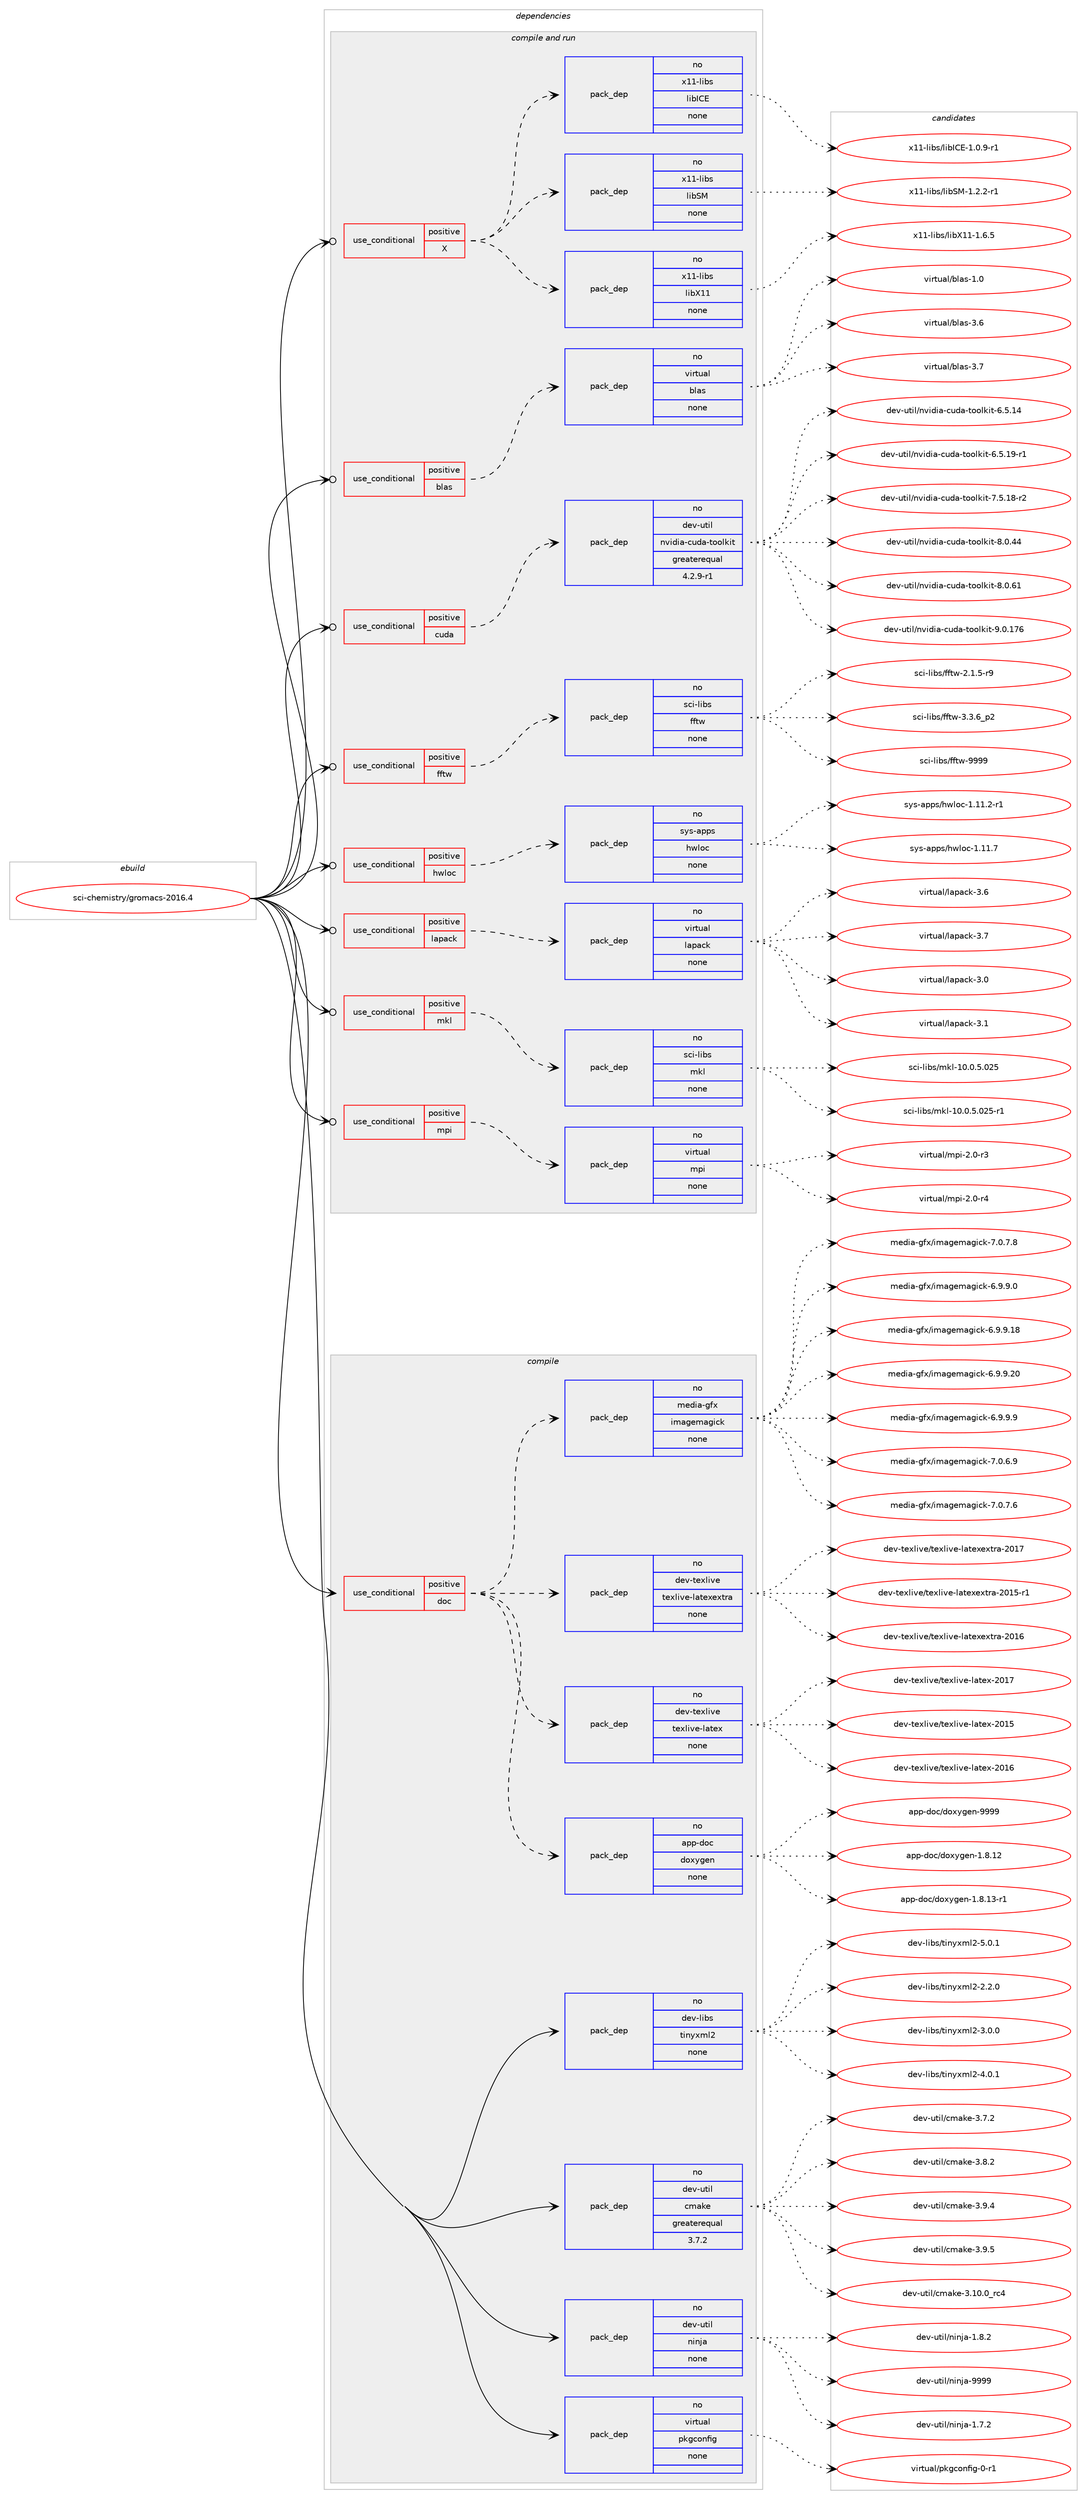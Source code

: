 digraph prolog {

# *************
# Graph options
# *************

newrank=true;
concentrate=true;
compound=true;
graph [rankdir=LR,fontname=Helvetica,fontsize=10,ranksep=1.5];#, ranksep=2.5, nodesep=0.2];
edge  [arrowhead=vee];
node  [fontname=Helvetica,fontsize=10];

# **********
# The ebuild
# **********

subgraph cluster_leftcol {
color=gray;
rank=same;
label=<<i>ebuild</i>>;
id [label="sci-chemistry/gromacs-2016.4", color=red, width=4, href="../sci-chemistry/gromacs-2016.4.svg"];
}

# ****************
# The dependencies
# ****************

subgraph cluster_midcol {
color=gray;
label=<<i>dependencies</i>>;
subgraph cluster_compile {
fillcolor="#eeeeee";
style=filled;
label=<<i>compile</i>>;
subgraph cond109578 {
dependency446273 [label=<<TABLE BORDER="0" CELLBORDER="1" CELLSPACING="0" CELLPADDING="4"><TR><TD ROWSPAN="3" CELLPADDING="10">use_conditional</TD></TR><TR><TD>positive</TD></TR><TR><TD>doc</TD></TR></TABLE>>, shape=none, color=red];
subgraph pack328934 {
dependency446274 [label=<<TABLE BORDER="0" CELLBORDER="1" CELLSPACING="0" CELLPADDING="4" WIDTH="220"><TR><TD ROWSPAN="6" CELLPADDING="30">pack_dep</TD></TR><TR><TD WIDTH="110">no</TD></TR><TR><TD>app-doc</TD></TR><TR><TD>doxygen</TD></TR><TR><TD>none</TD></TR><TR><TD></TD></TR></TABLE>>, shape=none, color=blue];
}
dependency446273:e -> dependency446274:w [weight=20,style="dashed",arrowhead="vee"];
subgraph pack328935 {
dependency446275 [label=<<TABLE BORDER="0" CELLBORDER="1" CELLSPACING="0" CELLPADDING="4" WIDTH="220"><TR><TD ROWSPAN="6" CELLPADDING="30">pack_dep</TD></TR><TR><TD WIDTH="110">no</TD></TR><TR><TD>dev-texlive</TD></TR><TR><TD>texlive-latex</TD></TR><TR><TD>none</TD></TR><TR><TD></TD></TR></TABLE>>, shape=none, color=blue];
}
dependency446273:e -> dependency446275:w [weight=20,style="dashed",arrowhead="vee"];
subgraph pack328936 {
dependency446276 [label=<<TABLE BORDER="0" CELLBORDER="1" CELLSPACING="0" CELLPADDING="4" WIDTH="220"><TR><TD ROWSPAN="6" CELLPADDING="30">pack_dep</TD></TR><TR><TD WIDTH="110">no</TD></TR><TR><TD>dev-texlive</TD></TR><TR><TD>texlive-latexextra</TD></TR><TR><TD>none</TD></TR><TR><TD></TD></TR></TABLE>>, shape=none, color=blue];
}
dependency446273:e -> dependency446276:w [weight=20,style="dashed",arrowhead="vee"];
subgraph pack328937 {
dependency446277 [label=<<TABLE BORDER="0" CELLBORDER="1" CELLSPACING="0" CELLPADDING="4" WIDTH="220"><TR><TD ROWSPAN="6" CELLPADDING="30">pack_dep</TD></TR><TR><TD WIDTH="110">no</TD></TR><TR><TD>media-gfx</TD></TR><TR><TD>imagemagick</TD></TR><TR><TD>none</TD></TR><TR><TD></TD></TR></TABLE>>, shape=none, color=blue];
}
dependency446273:e -> dependency446277:w [weight=20,style="dashed",arrowhead="vee"];
}
id:e -> dependency446273:w [weight=20,style="solid",arrowhead="vee"];
subgraph pack328938 {
dependency446278 [label=<<TABLE BORDER="0" CELLBORDER="1" CELLSPACING="0" CELLPADDING="4" WIDTH="220"><TR><TD ROWSPAN="6" CELLPADDING="30">pack_dep</TD></TR><TR><TD WIDTH="110">no</TD></TR><TR><TD>dev-libs</TD></TR><TR><TD>tinyxml2</TD></TR><TR><TD>none</TD></TR><TR><TD></TD></TR></TABLE>>, shape=none, color=blue];
}
id:e -> dependency446278:w [weight=20,style="solid",arrowhead="vee"];
subgraph pack328939 {
dependency446279 [label=<<TABLE BORDER="0" CELLBORDER="1" CELLSPACING="0" CELLPADDING="4" WIDTH="220"><TR><TD ROWSPAN="6" CELLPADDING="30">pack_dep</TD></TR><TR><TD WIDTH="110">no</TD></TR><TR><TD>dev-util</TD></TR><TR><TD>cmake</TD></TR><TR><TD>greaterequal</TD></TR><TR><TD>3.7.2</TD></TR></TABLE>>, shape=none, color=blue];
}
id:e -> dependency446279:w [weight=20,style="solid",arrowhead="vee"];
subgraph pack328940 {
dependency446280 [label=<<TABLE BORDER="0" CELLBORDER="1" CELLSPACING="0" CELLPADDING="4" WIDTH="220"><TR><TD ROWSPAN="6" CELLPADDING="30">pack_dep</TD></TR><TR><TD WIDTH="110">no</TD></TR><TR><TD>dev-util</TD></TR><TR><TD>ninja</TD></TR><TR><TD>none</TD></TR><TR><TD></TD></TR></TABLE>>, shape=none, color=blue];
}
id:e -> dependency446280:w [weight=20,style="solid",arrowhead="vee"];
subgraph pack328941 {
dependency446281 [label=<<TABLE BORDER="0" CELLBORDER="1" CELLSPACING="0" CELLPADDING="4" WIDTH="220"><TR><TD ROWSPAN="6" CELLPADDING="30">pack_dep</TD></TR><TR><TD WIDTH="110">no</TD></TR><TR><TD>virtual</TD></TR><TR><TD>pkgconfig</TD></TR><TR><TD>none</TD></TR><TR><TD></TD></TR></TABLE>>, shape=none, color=blue];
}
id:e -> dependency446281:w [weight=20,style="solid",arrowhead="vee"];
}
subgraph cluster_compileandrun {
fillcolor="#eeeeee";
style=filled;
label=<<i>compile and run</i>>;
subgraph cond109579 {
dependency446282 [label=<<TABLE BORDER="0" CELLBORDER="1" CELLSPACING="0" CELLPADDING="4"><TR><TD ROWSPAN="3" CELLPADDING="10">use_conditional</TD></TR><TR><TD>positive</TD></TR><TR><TD>X</TD></TR></TABLE>>, shape=none, color=red];
subgraph pack328942 {
dependency446283 [label=<<TABLE BORDER="0" CELLBORDER="1" CELLSPACING="0" CELLPADDING="4" WIDTH="220"><TR><TD ROWSPAN="6" CELLPADDING="30">pack_dep</TD></TR><TR><TD WIDTH="110">no</TD></TR><TR><TD>x11-libs</TD></TR><TR><TD>libX11</TD></TR><TR><TD>none</TD></TR><TR><TD></TD></TR></TABLE>>, shape=none, color=blue];
}
dependency446282:e -> dependency446283:w [weight=20,style="dashed",arrowhead="vee"];
subgraph pack328943 {
dependency446284 [label=<<TABLE BORDER="0" CELLBORDER="1" CELLSPACING="0" CELLPADDING="4" WIDTH="220"><TR><TD ROWSPAN="6" CELLPADDING="30">pack_dep</TD></TR><TR><TD WIDTH="110">no</TD></TR><TR><TD>x11-libs</TD></TR><TR><TD>libSM</TD></TR><TR><TD>none</TD></TR><TR><TD></TD></TR></TABLE>>, shape=none, color=blue];
}
dependency446282:e -> dependency446284:w [weight=20,style="dashed",arrowhead="vee"];
subgraph pack328944 {
dependency446285 [label=<<TABLE BORDER="0" CELLBORDER="1" CELLSPACING="0" CELLPADDING="4" WIDTH="220"><TR><TD ROWSPAN="6" CELLPADDING="30">pack_dep</TD></TR><TR><TD WIDTH="110">no</TD></TR><TR><TD>x11-libs</TD></TR><TR><TD>libICE</TD></TR><TR><TD>none</TD></TR><TR><TD></TD></TR></TABLE>>, shape=none, color=blue];
}
dependency446282:e -> dependency446285:w [weight=20,style="dashed",arrowhead="vee"];
}
id:e -> dependency446282:w [weight=20,style="solid",arrowhead="odotvee"];
subgraph cond109580 {
dependency446286 [label=<<TABLE BORDER="0" CELLBORDER="1" CELLSPACING="0" CELLPADDING="4"><TR><TD ROWSPAN="3" CELLPADDING="10">use_conditional</TD></TR><TR><TD>positive</TD></TR><TR><TD>blas</TD></TR></TABLE>>, shape=none, color=red];
subgraph pack328945 {
dependency446287 [label=<<TABLE BORDER="0" CELLBORDER="1" CELLSPACING="0" CELLPADDING="4" WIDTH="220"><TR><TD ROWSPAN="6" CELLPADDING="30">pack_dep</TD></TR><TR><TD WIDTH="110">no</TD></TR><TR><TD>virtual</TD></TR><TR><TD>blas</TD></TR><TR><TD>none</TD></TR><TR><TD></TD></TR></TABLE>>, shape=none, color=blue];
}
dependency446286:e -> dependency446287:w [weight=20,style="dashed",arrowhead="vee"];
}
id:e -> dependency446286:w [weight=20,style="solid",arrowhead="odotvee"];
subgraph cond109581 {
dependency446288 [label=<<TABLE BORDER="0" CELLBORDER="1" CELLSPACING="0" CELLPADDING="4"><TR><TD ROWSPAN="3" CELLPADDING="10">use_conditional</TD></TR><TR><TD>positive</TD></TR><TR><TD>cuda</TD></TR></TABLE>>, shape=none, color=red];
subgraph pack328946 {
dependency446289 [label=<<TABLE BORDER="0" CELLBORDER="1" CELLSPACING="0" CELLPADDING="4" WIDTH="220"><TR><TD ROWSPAN="6" CELLPADDING="30">pack_dep</TD></TR><TR><TD WIDTH="110">no</TD></TR><TR><TD>dev-util</TD></TR><TR><TD>nvidia-cuda-toolkit</TD></TR><TR><TD>greaterequal</TD></TR><TR><TD>4.2.9-r1</TD></TR></TABLE>>, shape=none, color=blue];
}
dependency446288:e -> dependency446289:w [weight=20,style="dashed",arrowhead="vee"];
}
id:e -> dependency446288:w [weight=20,style="solid",arrowhead="odotvee"];
subgraph cond109582 {
dependency446290 [label=<<TABLE BORDER="0" CELLBORDER="1" CELLSPACING="0" CELLPADDING="4"><TR><TD ROWSPAN="3" CELLPADDING="10">use_conditional</TD></TR><TR><TD>positive</TD></TR><TR><TD>fftw</TD></TR></TABLE>>, shape=none, color=red];
subgraph pack328947 {
dependency446291 [label=<<TABLE BORDER="0" CELLBORDER="1" CELLSPACING="0" CELLPADDING="4" WIDTH="220"><TR><TD ROWSPAN="6" CELLPADDING="30">pack_dep</TD></TR><TR><TD WIDTH="110">no</TD></TR><TR><TD>sci-libs</TD></TR><TR><TD>fftw</TD></TR><TR><TD>none</TD></TR><TR><TD></TD></TR></TABLE>>, shape=none, color=blue];
}
dependency446290:e -> dependency446291:w [weight=20,style="dashed",arrowhead="vee"];
}
id:e -> dependency446290:w [weight=20,style="solid",arrowhead="odotvee"];
subgraph cond109583 {
dependency446292 [label=<<TABLE BORDER="0" CELLBORDER="1" CELLSPACING="0" CELLPADDING="4"><TR><TD ROWSPAN="3" CELLPADDING="10">use_conditional</TD></TR><TR><TD>positive</TD></TR><TR><TD>hwloc</TD></TR></TABLE>>, shape=none, color=red];
subgraph pack328948 {
dependency446293 [label=<<TABLE BORDER="0" CELLBORDER="1" CELLSPACING="0" CELLPADDING="4" WIDTH="220"><TR><TD ROWSPAN="6" CELLPADDING="30">pack_dep</TD></TR><TR><TD WIDTH="110">no</TD></TR><TR><TD>sys-apps</TD></TR><TR><TD>hwloc</TD></TR><TR><TD>none</TD></TR><TR><TD></TD></TR></TABLE>>, shape=none, color=blue];
}
dependency446292:e -> dependency446293:w [weight=20,style="dashed",arrowhead="vee"];
}
id:e -> dependency446292:w [weight=20,style="solid",arrowhead="odotvee"];
subgraph cond109584 {
dependency446294 [label=<<TABLE BORDER="0" CELLBORDER="1" CELLSPACING="0" CELLPADDING="4"><TR><TD ROWSPAN="3" CELLPADDING="10">use_conditional</TD></TR><TR><TD>positive</TD></TR><TR><TD>lapack</TD></TR></TABLE>>, shape=none, color=red];
subgraph pack328949 {
dependency446295 [label=<<TABLE BORDER="0" CELLBORDER="1" CELLSPACING="0" CELLPADDING="4" WIDTH="220"><TR><TD ROWSPAN="6" CELLPADDING="30">pack_dep</TD></TR><TR><TD WIDTH="110">no</TD></TR><TR><TD>virtual</TD></TR><TR><TD>lapack</TD></TR><TR><TD>none</TD></TR><TR><TD></TD></TR></TABLE>>, shape=none, color=blue];
}
dependency446294:e -> dependency446295:w [weight=20,style="dashed",arrowhead="vee"];
}
id:e -> dependency446294:w [weight=20,style="solid",arrowhead="odotvee"];
subgraph cond109585 {
dependency446296 [label=<<TABLE BORDER="0" CELLBORDER="1" CELLSPACING="0" CELLPADDING="4"><TR><TD ROWSPAN="3" CELLPADDING="10">use_conditional</TD></TR><TR><TD>positive</TD></TR><TR><TD>mkl</TD></TR></TABLE>>, shape=none, color=red];
subgraph pack328950 {
dependency446297 [label=<<TABLE BORDER="0" CELLBORDER="1" CELLSPACING="0" CELLPADDING="4" WIDTH="220"><TR><TD ROWSPAN="6" CELLPADDING="30">pack_dep</TD></TR><TR><TD WIDTH="110">no</TD></TR><TR><TD>sci-libs</TD></TR><TR><TD>mkl</TD></TR><TR><TD>none</TD></TR><TR><TD></TD></TR></TABLE>>, shape=none, color=blue];
}
dependency446296:e -> dependency446297:w [weight=20,style="dashed",arrowhead="vee"];
}
id:e -> dependency446296:w [weight=20,style="solid",arrowhead="odotvee"];
subgraph cond109586 {
dependency446298 [label=<<TABLE BORDER="0" CELLBORDER="1" CELLSPACING="0" CELLPADDING="4"><TR><TD ROWSPAN="3" CELLPADDING="10">use_conditional</TD></TR><TR><TD>positive</TD></TR><TR><TD>mpi</TD></TR></TABLE>>, shape=none, color=red];
subgraph pack328951 {
dependency446299 [label=<<TABLE BORDER="0" CELLBORDER="1" CELLSPACING="0" CELLPADDING="4" WIDTH="220"><TR><TD ROWSPAN="6" CELLPADDING="30">pack_dep</TD></TR><TR><TD WIDTH="110">no</TD></TR><TR><TD>virtual</TD></TR><TR><TD>mpi</TD></TR><TR><TD>none</TD></TR><TR><TD></TD></TR></TABLE>>, shape=none, color=blue];
}
dependency446298:e -> dependency446299:w [weight=20,style="dashed",arrowhead="vee"];
}
id:e -> dependency446298:w [weight=20,style="solid",arrowhead="odotvee"];
}
subgraph cluster_run {
fillcolor="#eeeeee";
style=filled;
label=<<i>run</i>>;
}
}

# **************
# The candidates
# **************

subgraph cluster_choices {
rank=same;
color=gray;
label=<<i>candidates</i>>;

subgraph choice328934 {
color=black;
nodesep=1;
choice9711211245100111994710011112012110310111045494656464950 [label="app-doc/doxygen-1.8.12", color=red, width=4,href="../app-doc/doxygen-1.8.12.svg"];
choice97112112451001119947100111120121103101110454946564649514511449 [label="app-doc/doxygen-1.8.13-r1", color=red, width=4,href="../app-doc/doxygen-1.8.13-r1.svg"];
choice971121124510011199471001111201211031011104557575757 [label="app-doc/doxygen-9999", color=red, width=4,href="../app-doc/doxygen-9999.svg"];
dependency446274:e -> choice9711211245100111994710011112012110310111045494656464950:w [style=dotted,weight="100"];
dependency446274:e -> choice97112112451001119947100111120121103101110454946564649514511449:w [style=dotted,weight="100"];
dependency446274:e -> choice971121124510011199471001111201211031011104557575757:w [style=dotted,weight="100"];
}
subgraph choice328935 {
color=black;
nodesep=1;
choice100101118451161011201081051181014711610112010810511810145108971161011204550484953 [label="dev-texlive/texlive-latex-2015", color=red, width=4,href="../dev-texlive/texlive-latex-2015.svg"];
choice100101118451161011201081051181014711610112010810511810145108971161011204550484954 [label="dev-texlive/texlive-latex-2016", color=red, width=4,href="../dev-texlive/texlive-latex-2016.svg"];
choice100101118451161011201081051181014711610112010810511810145108971161011204550484955 [label="dev-texlive/texlive-latex-2017", color=red, width=4,href="../dev-texlive/texlive-latex-2017.svg"];
dependency446275:e -> choice100101118451161011201081051181014711610112010810511810145108971161011204550484953:w [style=dotted,weight="100"];
dependency446275:e -> choice100101118451161011201081051181014711610112010810511810145108971161011204550484954:w [style=dotted,weight="100"];
dependency446275:e -> choice100101118451161011201081051181014711610112010810511810145108971161011204550484955:w [style=dotted,weight="100"];
}
subgraph choice328936 {
color=black;
nodesep=1;
choice100101118451161011201081051181014711610112010810511810145108971161011201011201161149745504849534511449 [label="dev-texlive/texlive-latexextra-2015-r1", color=red, width=4,href="../dev-texlive/texlive-latexextra-2015-r1.svg"];
choice10010111845116101120108105118101471161011201081051181014510897116101120101120116114974550484954 [label="dev-texlive/texlive-latexextra-2016", color=red, width=4,href="../dev-texlive/texlive-latexextra-2016.svg"];
choice10010111845116101120108105118101471161011201081051181014510897116101120101120116114974550484955 [label="dev-texlive/texlive-latexextra-2017", color=red, width=4,href="../dev-texlive/texlive-latexextra-2017.svg"];
dependency446276:e -> choice100101118451161011201081051181014711610112010810511810145108971161011201011201161149745504849534511449:w [style=dotted,weight="100"];
dependency446276:e -> choice10010111845116101120108105118101471161011201081051181014510897116101120101120116114974550484954:w [style=dotted,weight="100"];
dependency446276:e -> choice10010111845116101120108105118101471161011201081051181014510897116101120101120116114974550484955:w [style=dotted,weight="100"];
}
subgraph choice328937 {
color=black;
nodesep=1;
choice1091011001059745103102120471051099710310110997103105991074554465746574648 [label="media-gfx/imagemagick-6.9.9.0", color=red, width=4,href="../media-gfx/imagemagick-6.9.9.0.svg"];
choice109101100105974510310212047105109971031011099710310599107455446574657464956 [label="media-gfx/imagemagick-6.9.9.18", color=red, width=4,href="../media-gfx/imagemagick-6.9.9.18.svg"];
choice109101100105974510310212047105109971031011099710310599107455446574657465048 [label="media-gfx/imagemagick-6.9.9.20", color=red, width=4,href="../media-gfx/imagemagick-6.9.9.20.svg"];
choice1091011001059745103102120471051099710310110997103105991074554465746574657 [label="media-gfx/imagemagick-6.9.9.9", color=red, width=4,href="../media-gfx/imagemagick-6.9.9.9.svg"];
choice1091011001059745103102120471051099710310110997103105991074555464846544657 [label="media-gfx/imagemagick-7.0.6.9", color=red, width=4,href="../media-gfx/imagemagick-7.0.6.9.svg"];
choice1091011001059745103102120471051099710310110997103105991074555464846554654 [label="media-gfx/imagemagick-7.0.7.6", color=red, width=4,href="../media-gfx/imagemagick-7.0.7.6.svg"];
choice1091011001059745103102120471051099710310110997103105991074555464846554656 [label="media-gfx/imagemagick-7.0.7.8", color=red, width=4,href="../media-gfx/imagemagick-7.0.7.8.svg"];
dependency446277:e -> choice1091011001059745103102120471051099710310110997103105991074554465746574648:w [style=dotted,weight="100"];
dependency446277:e -> choice109101100105974510310212047105109971031011099710310599107455446574657464956:w [style=dotted,weight="100"];
dependency446277:e -> choice109101100105974510310212047105109971031011099710310599107455446574657465048:w [style=dotted,weight="100"];
dependency446277:e -> choice1091011001059745103102120471051099710310110997103105991074554465746574657:w [style=dotted,weight="100"];
dependency446277:e -> choice1091011001059745103102120471051099710310110997103105991074555464846544657:w [style=dotted,weight="100"];
dependency446277:e -> choice1091011001059745103102120471051099710310110997103105991074555464846554654:w [style=dotted,weight="100"];
dependency446277:e -> choice1091011001059745103102120471051099710310110997103105991074555464846554656:w [style=dotted,weight="100"];
}
subgraph choice328938 {
color=black;
nodesep=1;
choice10010111845108105981154711610511012112010910850455046504648 [label="dev-libs/tinyxml2-2.2.0", color=red, width=4,href="../dev-libs/tinyxml2-2.2.0.svg"];
choice10010111845108105981154711610511012112010910850455146484648 [label="dev-libs/tinyxml2-3.0.0", color=red, width=4,href="../dev-libs/tinyxml2-3.0.0.svg"];
choice10010111845108105981154711610511012112010910850455246484649 [label="dev-libs/tinyxml2-4.0.1", color=red, width=4,href="../dev-libs/tinyxml2-4.0.1.svg"];
choice10010111845108105981154711610511012112010910850455346484649 [label="dev-libs/tinyxml2-5.0.1", color=red, width=4,href="../dev-libs/tinyxml2-5.0.1.svg"];
dependency446278:e -> choice10010111845108105981154711610511012112010910850455046504648:w [style=dotted,weight="100"];
dependency446278:e -> choice10010111845108105981154711610511012112010910850455146484648:w [style=dotted,weight="100"];
dependency446278:e -> choice10010111845108105981154711610511012112010910850455246484649:w [style=dotted,weight="100"];
dependency446278:e -> choice10010111845108105981154711610511012112010910850455346484649:w [style=dotted,weight="100"];
}
subgraph choice328939 {
color=black;
nodesep=1;
choice1001011184511711610510847991099710710145514649484648951149952 [label="dev-util/cmake-3.10.0_rc4", color=red, width=4,href="../dev-util/cmake-3.10.0_rc4.svg"];
choice10010111845117116105108479910997107101455146554650 [label="dev-util/cmake-3.7.2", color=red, width=4,href="../dev-util/cmake-3.7.2.svg"];
choice10010111845117116105108479910997107101455146564650 [label="dev-util/cmake-3.8.2", color=red, width=4,href="../dev-util/cmake-3.8.2.svg"];
choice10010111845117116105108479910997107101455146574652 [label="dev-util/cmake-3.9.4", color=red, width=4,href="../dev-util/cmake-3.9.4.svg"];
choice10010111845117116105108479910997107101455146574653 [label="dev-util/cmake-3.9.5", color=red, width=4,href="../dev-util/cmake-3.9.5.svg"];
dependency446279:e -> choice1001011184511711610510847991099710710145514649484648951149952:w [style=dotted,weight="100"];
dependency446279:e -> choice10010111845117116105108479910997107101455146554650:w [style=dotted,weight="100"];
dependency446279:e -> choice10010111845117116105108479910997107101455146564650:w [style=dotted,weight="100"];
dependency446279:e -> choice10010111845117116105108479910997107101455146574652:w [style=dotted,weight="100"];
dependency446279:e -> choice10010111845117116105108479910997107101455146574653:w [style=dotted,weight="100"];
}
subgraph choice328940 {
color=black;
nodesep=1;
choice100101118451171161051084711010511010697454946554650 [label="dev-util/ninja-1.7.2", color=red, width=4,href="../dev-util/ninja-1.7.2.svg"];
choice100101118451171161051084711010511010697454946564650 [label="dev-util/ninja-1.8.2", color=red, width=4,href="../dev-util/ninja-1.8.2.svg"];
choice1001011184511711610510847110105110106974557575757 [label="dev-util/ninja-9999", color=red, width=4,href="../dev-util/ninja-9999.svg"];
dependency446280:e -> choice100101118451171161051084711010511010697454946554650:w [style=dotted,weight="100"];
dependency446280:e -> choice100101118451171161051084711010511010697454946564650:w [style=dotted,weight="100"];
dependency446280:e -> choice1001011184511711610510847110105110106974557575757:w [style=dotted,weight="100"];
}
subgraph choice328941 {
color=black;
nodesep=1;
choice11810511411611797108471121071039911111010210510345484511449 [label="virtual/pkgconfig-0-r1", color=red, width=4,href="../virtual/pkgconfig-0-r1.svg"];
dependency446281:e -> choice11810511411611797108471121071039911111010210510345484511449:w [style=dotted,weight="100"];
}
subgraph choice328942 {
color=black;
nodesep=1;
choice120494945108105981154710810598884949454946544653 [label="x11-libs/libX11-1.6.5", color=red, width=4,href="../x11-libs/libX11-1.6.5.svg"];
dependency446283:e -> choice120494945108105981154710810598884949454946544653:w [style=dotted,weight="100"];
}
subgraph choice328943 {
color=black;
nodesep=1;
choice12049494510810598115471081059883774549465046504511449 [label="x11-libs/libSM-1.2.2-r1", color=red, width=4,href="../x11-libs/libSM-1.2.2-r1.svg"];
dependency446284:e -> choice12049494510810598115471081059883774549465046504511449:w [style=dotted,weight="100"];
}
subgraph choice328944 {
color=black;
nodesep=1;
choice1204949451081059811547108105987367694549464846574511449 [label="x11-libs/libICE-1.0.9-r1", color=red, width=4,href="../x11-libs/libICE-1.0.9-r1.svg"];
dependency446285:e -> choice1204949451081059811547108105987367694549464846574511449:w [style=dotted,weight="100"];
}
subgraph choice328945 {
color=black;
nodesep=1;
choice1181051141161179710847981089711545494648 [label="virtual/blas-1.0", color=red, width=4,href="../virtual/blas-1.0.svg"];
choice1181051141161179710847981089711545514654 [label="virtual/blas-3.6", color=red, width=4,href="../virtual/blas-3.6.svg"];
choice1181051141161179710847981089711545514655 [label="virtual/blas-3.7", color=red, width=4,href="../virtual/blas-3.7.svg"];
dependency446287:e -> choice1181051141161179710847981089711545494648:w [style=dotted,weight="100"];
dependency446287:e -> choice1181051141161179710847981089711545514654:w [style=dotted,weight="100"];
dependency446287:e -> choice1181051141161179710847981089711545514655:w [style=dotted,weight="100"];
}
subgraph choice328946 {
color=black;
nodesep=1;
choice1001011184511711610510847110118105100105974599117100974511611111110810710511645544653464952 [label="dev-util/nvidia-cuda-toolkit-6.5.14", color=red, width=4,href="../dev-util/nvidia-cuda-toolkit-6.5.14.svg"];
choice10010111845117116105108471101181051001059745991171009745116111111108107105116455446534649574511449 [label="dev-util/nvidia-cuda-toolkit-6.5.19-r1", color=red, width=4,href="../dev-util/nvidia-cuda-toolkit-6.5.19-r1.svg"];
choice10010111845117116105108471101181051001059745991171009745116111111108107105116455546534649564511450 [label="dev-util/nvidia-cuda-toolkit-7.5.18-r2", color=red, width=4,href="../dev-util/nvidia-cuda-toolkit-7.5.18-r2.svg"];
choice1001011184511711610510847110118105100105974599117100974511611111110810710511645564648465252 [label="dev-util/nvidia-cuda-toolkit-8.0.44", color=red, width=4,href="../dev-util/nvidia-cuda-toolkit-8.0.44.svg"];
choice1001011184511711610510847110118105100105974599117100974511611111110810710511645564648465449 [label="dev-util/nvidia-cuda-toolkit-8.0.61", color=red, width=4,href="../dev-util/nvidia-cuda-toolkit-8.0.61.svg"];
choice100101118451171161051084711011810510010597459911710097451161111111081071051164557464846495554 [label="dev-util/nvidia-cuda-toolkit-9.0.176", color=red, width=4,href="../dev-util/nvidia-cuda-toolkit-9.0.176.svg"];
dependency446289:e -> choice1001011184511711610510847110118105100105974599117100974511611111110810710511645544653464952:w [style=dotted,weight="100"];
dependency446289:e -> choice10010111845117116105108471101181051001059745991171009745116111111108107105116455446534649574511449:w [style=dotted,weight="100"];
dependency446289:e -> choice10010111845117116105108471101181051001059745991171009745116111111108107105116455546534649564511450:w [style=dotted,weight="100"];
dependency446289:e -> choice1001011184511711610510847110118105100105974599117100974511611111110810710511645564648465252:w [style=dotted,weight="100"];
dependency446289:e -> choice1001011184511711610510847110118105100105974599117100974511611111110810710511645564648465449:w [style=dotted,weight="100"];
dependency446289:e -> choice100101118451171161051084711011810510010597459911710097451161111111081071051164557464846495554:w [style=dotted,weight="100"];
}
subgraph choice328947 {
color=black;
nodesep=1;
choice115991054510810598115471021021161194550464946534511457 [label="sci-libs/fftw-2.1.5-r9", color=red, width=4,href="../sci-libs/fftw-2.1.5-r9.svg"];
choice115991054510810598115471021021161194551465146549511250 [label="sci-libs/fftw-3.3.6_p2", color=red, width=4,href="../sci-libs/fftw-3.3.6_p2.svg"];
choice115991054510810598115471021021161194557575757 [label="sci-libs/fftw-9999", color=red, width=4,href="../sci-libs/fftw-9999.svg"];
dependency446291:e -> choice115991054510810598115471021021161194550464946534511457:w [style=dotted,weight="100"];
dependency446291:e -> choice115991054510810598115471021021161194551465146549511250:w [style=dotted,weight="100"];
dependency446291:e -> choice115991054510810598115471021021161194557575757:w [style=dotted,weight="100"];
}
subgraph choice328948 {
color=black;
nodesep=1;
choice11512111545971121121154710411910811199454946494946504511449 [label="sys-apps/hwloc-1.11.2-r1", color=red, width=4,href="../sys-apps/hwloc-1.11.2-r1.svg"];
choice1151211154597112112115471041191081119945494649494655 [label="sys-apps/hwloc-1.11.7", color=red, width=4,href="../sys-apps/hwloc-1.11.7.svg"];
dependency446293:e -> choice11512111545971121121154710411910811199454946494946504511449:w [style=dotted,weight="100"];
dependency446293:e -> choice1151211154597112112115471041191081119945494649494655:w [style=dotted,weight="100"];
}
subgraph choice328949 {
color=black;
nodesep=1;
choice118105114116117971084710897112979910745514648 [label="virtual/lapack-3.0", color=red, width=4,href="../virtual/lapack-3.0.svg"];
choice118105114116117971084710897112979910745514649 [label="virtual/lapack-3.1", color=red, width=4,href="../virtual/lapack-3.1.svg"];
choice118105114116117971084710897112979910745514654 [label="virtual/lapack-3.6", color=red, width=4,href="../virtual/lapack-3.6.svg"];
choice118105114116117971084710897112979910745514655 [label="virtual/lapack-3.7", color=red, width=4,href="../virtual/lapack-3.7.svg"];
dependency446295:e -> choice118105114116117971084710897112979910745514648:w [style=dotted,weight="100"];
dependency446295:e -> choice118105114116117971084710897112979910745514649:w [style=dotted,weight="100"];
dependency446295:e -> choice118105114116117971084710897112979910745514654:w [style=dotted,weight="100"];
dependency446295:e -> choice118105114116117971084710897112979910745514655:w [style=dotted,weight="100"];
}
subgraph choice328950 {
color=black;
nodesep=1;
choice115991054510810598115471091071084549484648465346485053 [label="sci-libs/mkl-10.0.5.025", color=red, width=4,href="../sci-libs/mkl-10.0.5.025.svg"];
choice1159910545108105981154710910710845494846484653464850534511449 [label="sci-libs/mkl-10.0.5.025-r1", color=red, width=4,href="../sci-libs/mkl-10.0.5.025-r1.svg"];
dependency446297:e -> choice115991054510810598115471091071084549484648465346485053:w [style=dotted,weight="100"];
dependency446297:e -> choice1159910545108105981154710910710845494846484653464850534511449:w [style=dotted,weight="100"];
}
subgraph choice328951 {
color=black;
nodesep=1;
choice1181051141161179710847109112105455046484511451 [label="virtual/mpi-2.0-r3", color=red, width=4,href="../virtual/mpi-2.0-r3.svg"];
choice1181051141161179710847109112105455046484511452 [label="virtual/mpi-2.0-r4", color=red, width=4,href="../virtual/mpi-2.0-r4.svg"];
dependency446299:e -> choice1181051141161179710847109112105455046484511451:w [style=dotted,weight="100"];
dependency446299:e -> choice1181051141161179710847109112105455046484511452:w [style=dotted,weight="100"];
}
}

}
